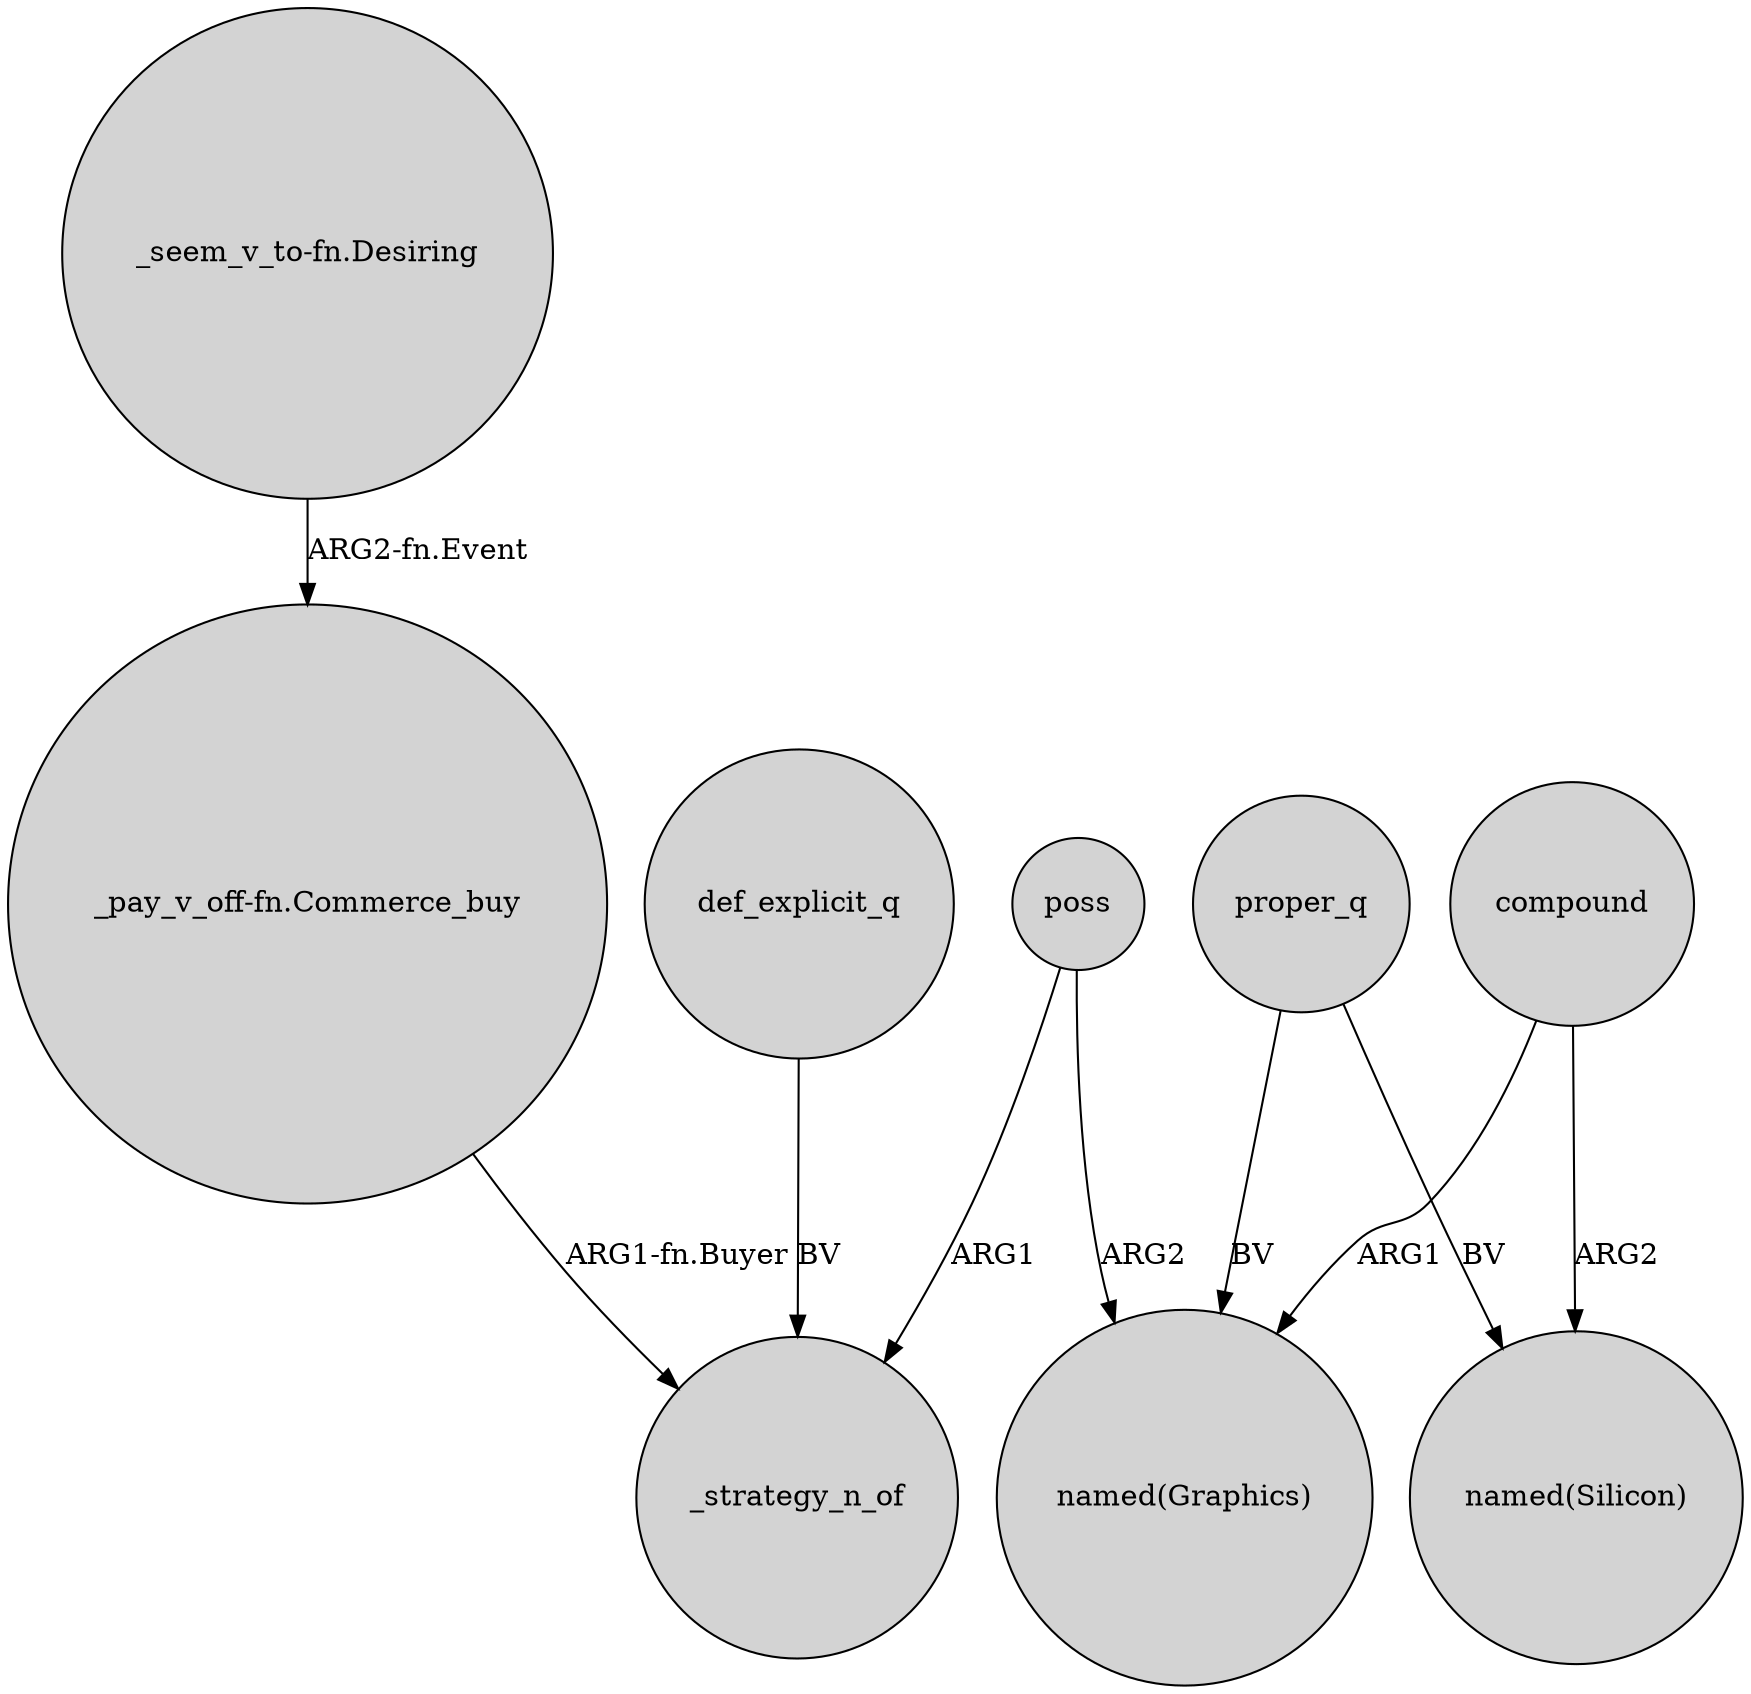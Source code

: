 digraph {
	node [shape=circle style=filled]
	"_pay_v_off-fn.Commerce_buy" -> _strategy_n_of [label="ARG1-fn.Buyer"]
	poss -> "named(Graphics)" [label=ARG2]
	compound -> "named(Silicon)" [label=ARG2]
	poss -> _strategy_n_of [label=ARG1]
	proper_q -> "named(Silicon)" [label=BV]
	"_seem_v_to-fn.Desiring" -> "_pay_v_off-fn.Commerce_buy" [label="ARG2-fn.Event"]
	proper_q -> "named(Graphics)" [label=BV]
	compound -> "named(Graphics)" [label=ARG1]
	def_explicit_q -> _strategy_n_of [label=BV]
}

